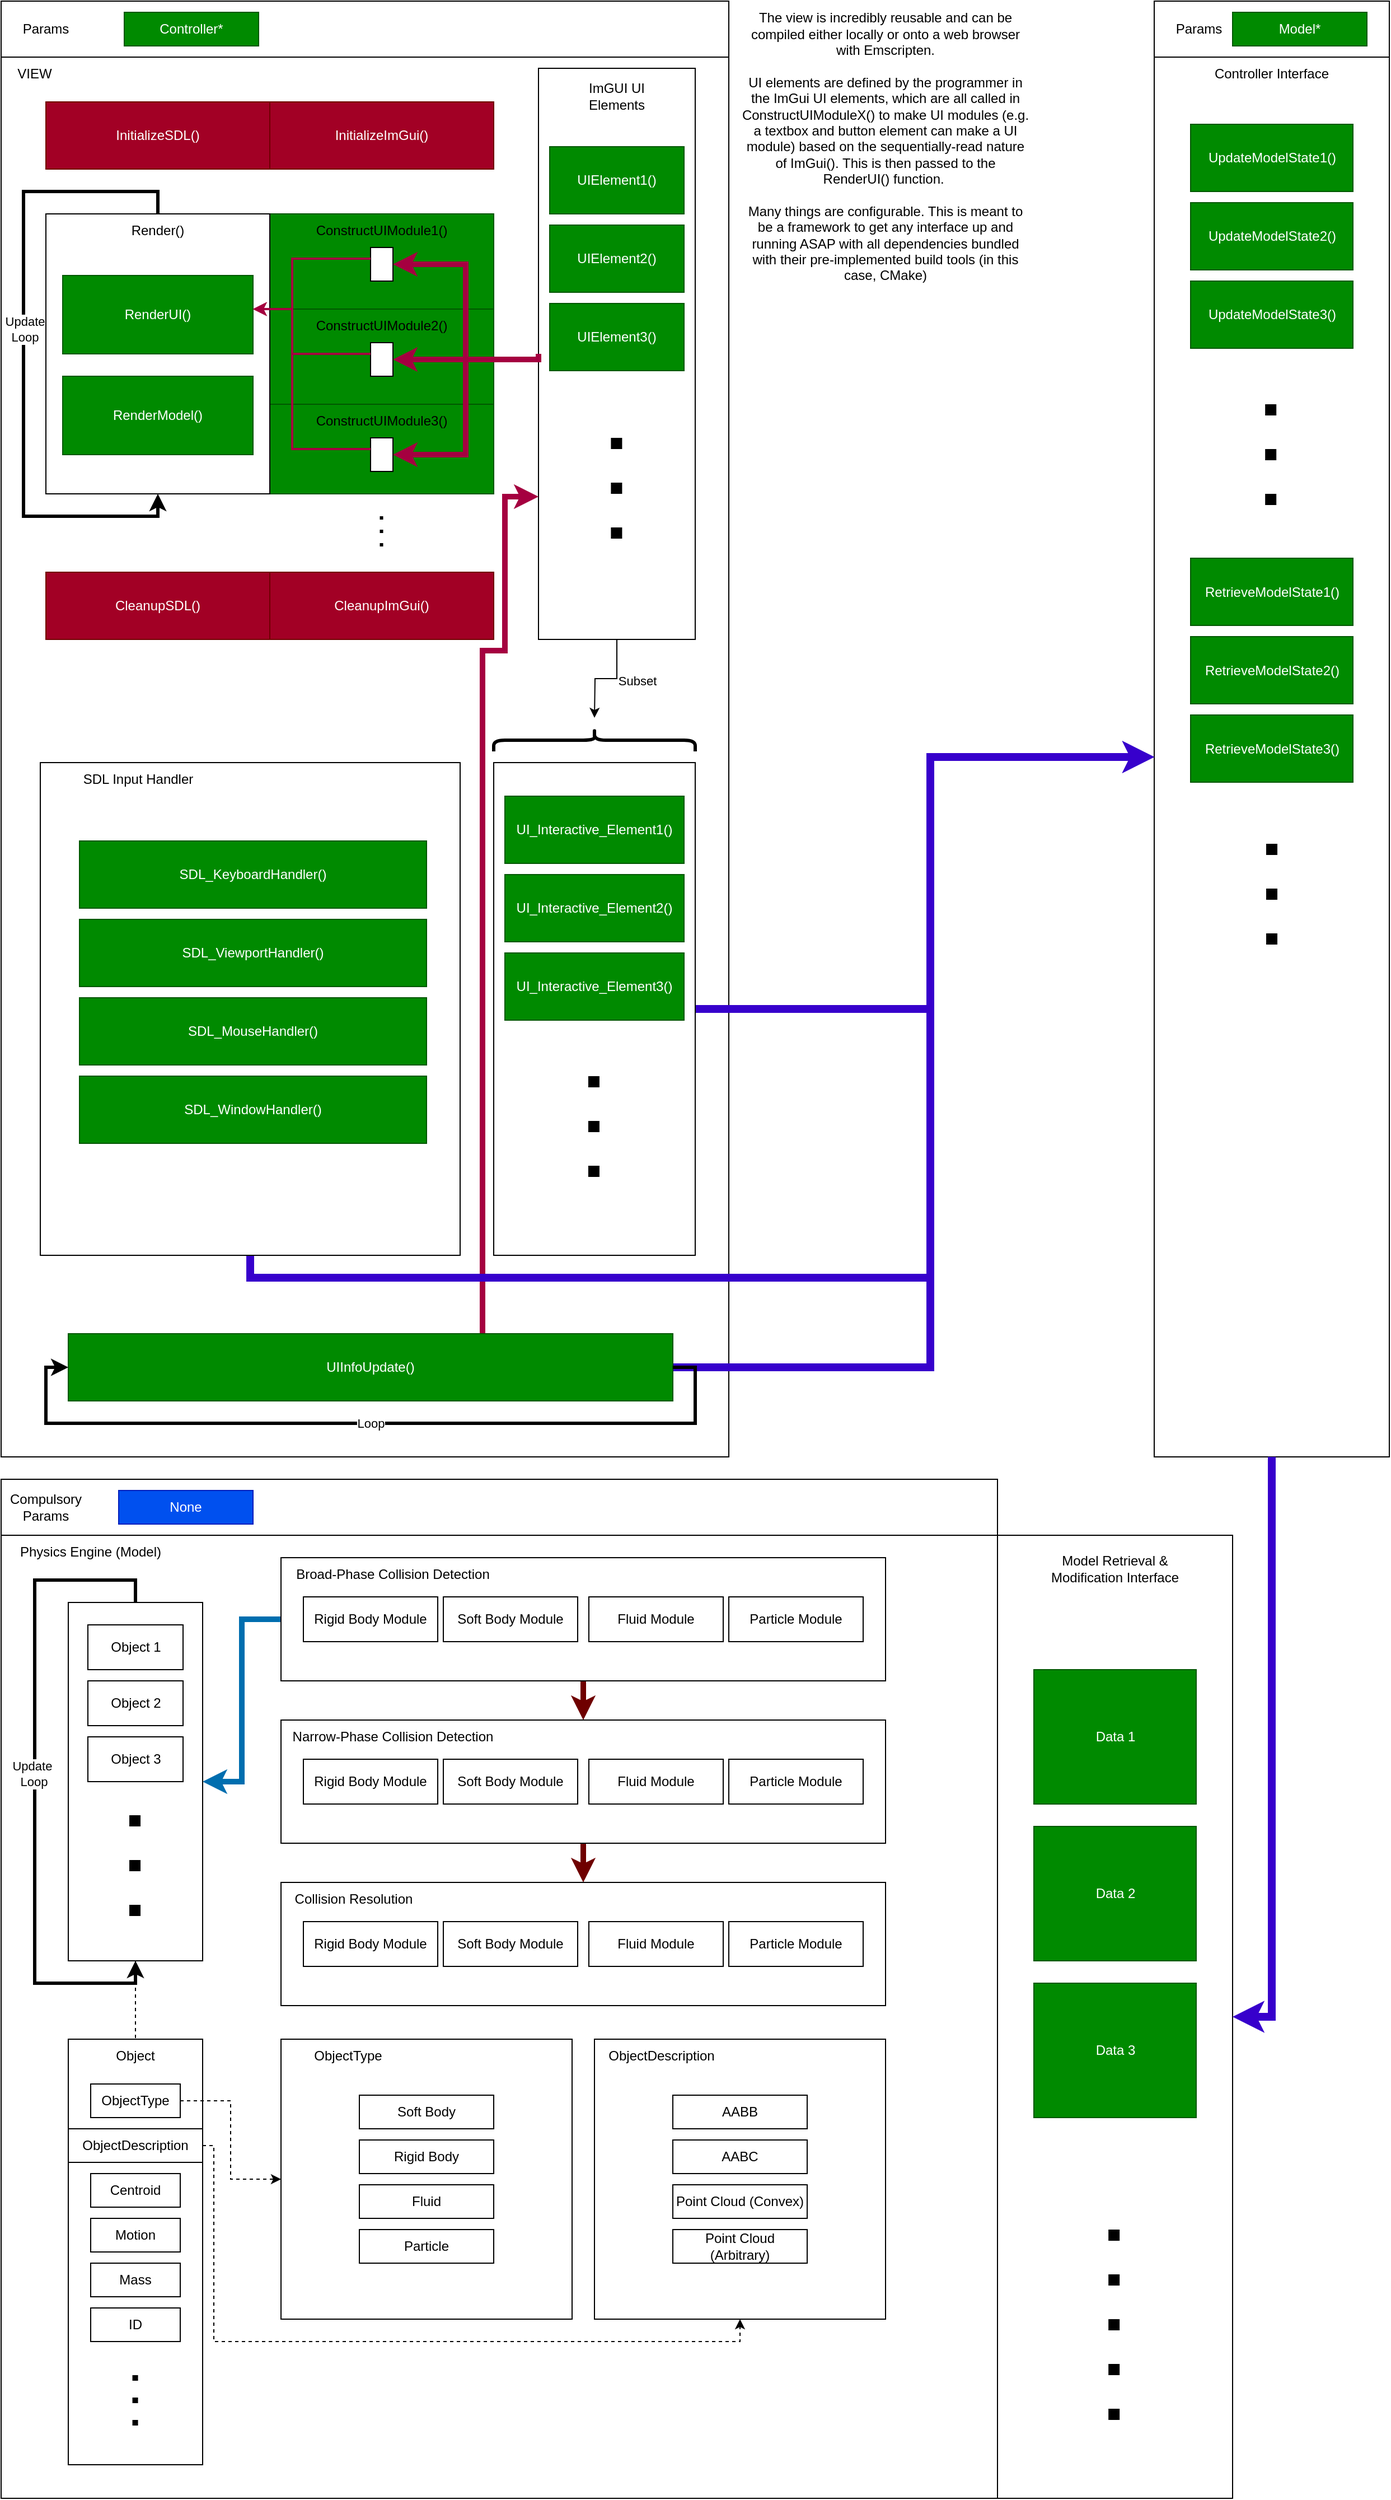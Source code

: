 <mxfile version="22.1.2" type="device">
  <diagram name="Page-1" id="G8i8LE4mS__vQXn5z2gx">
    <mxGraphModel dx="1793" dy="1091" grid="1" gridSize="10" guides="1" tooltips="1" connect="1" arrows="1" fold="1" page="1" pageScale="1" pageWidth="4681" pageHeight="3300" math="0" shadow="0">
      <root>
        <mxCell id="0" />
        <mxCell id="1" parent="0" />
        <mxCell id="o1G3f_ZrXJ-Z2UeKWCLR-1" value="" style="rounded=0;whiteSpace=wrap;html=1;" parent="1" vertex="1">
          <mxGeometry y="50" width="650" height="1250" as="geometry" />
        </mxCell>
        <mxCell id="o1G3f_ZrXJ-Z2UeKWCLR-2" value="VIEW" style="text;html=1;strokeColor=none;fillColor=none;align=center;verticalAlign=middle;whiteSpace=wrap;rounded=0;" parent="1" vertex="1">
          <mxGeometry y="50" width="60" height="30" as="geometry" />
        </mxCell>
        <mxCell id="o1G3f_ZrXJ-Z2UeKWCLR-20" value="CleanupSDL()" style="rounded=0;whiteSpace=wrap;html=1;fillColor=#a20025;fontColor=#ffffff;strokeColor=#6F0000;" parent="1" vertex="1">
          <mxGeometry x="40" y="510" width="200" height="60" as="geometry" />
        </mxCell>
        <mxCell id="o1G3f_ZrXJ-Z2UeKWCLR-21" value="CleanupImGui()" style="rounded=0;whiteSpace=wrap;html=1;fillColor=#a20025;fontColor=#ffffff;strokeColor=#6F0000;" parent="1" vertex="1">
          <mxGeometry x="240" y="510" width="200" height="60" as="geometry" />
        </mxCell>
        <mxCell id="o1G3f_ZrXJ-Z2UeKWCLR-10" value="" style="rounded=0;whiteSpace=wrap;html=1;" parent="1" vertex="1">
          <mxGeometry width="650" height="50" as="geometry" />
        </mxCell>
        <mxCell id="o1G3f_ZrXJ-Z2UeKWCLR-11" value="Params" style="text;html=1;strokeColor=none;fillColor=none;align=center;verticalAlign=middle;whiteSpace=wrap;rounded=0;" parent="1" vertex="1">
          <mxGeometry width="80" height="50" as="geometry" />
        </mxCell>
        <mxCell id="o1G3f_ZrXJ-Z2UeKWCLR-13" value="Controller*" style="rounded=0;whiteSpace=wrap;html=1;fillColor=#008a00;fontColor=#ffffff;strokeColor=#005700;" parent="1" vertex="1">
          <mxGeometry x="110" y="10" width="120" height="30" as="geometry" />
        </mxCell>
        <mxCell id="o1G3f_ZrXJ-Z2UeKWCLR-25" value="" style="rounded=0;whiteSpace=wrap;html=1;fillColor=#008a00;fontColor=#ffffff;strokeColor=#005700;" parent="1" vertex="1">
          <mxGeometry x="240" y="190" width="200" height="90" as="geometry" />
        </mxCell>
        <mxCell id="o1G3f_ZrXJ-Z2UeKWCLR-27" value="ConstructUIModule1()" style="text;html=1;strokeColor=none;fillColor=none;align=center;verticalAlign=middle;whiteSpace=wrap;rounded=0;" parent="1" vertex="1">
          <mxGeometry x="240" y="190" width="200" height="30" as="geometry" />
        </mxCell>
        <mxCell id="o1G3f_ZrXJ-Z2UeKWCLR-29" value="" style="rounded=0;whiteSpace=wrap;html=1;" parent="1" vertex="1">
          <mxGeometry x="480" y="60" width="140" height="510" as="geometry" />
        </mxCell>
        <mxCell id="o1G3f_ZrXJ-Z2UeKWCLR-30" value="UIElement1()" style="rounded=0;whiteSpace=wrap;html=1;fillColor=#008a00;fontColor=#ffffff;strokeColor=#005700;" parent="1" vertex="1">
          <mxGeometry x="490" y="130" width="120" height="60" as="geometry" />
        </mxCell>
        <mxCell id="o1G3f_ZrXJ-Z2UeKWCLR-31" value="UIElement2()" style="rounded=0;whiteSpace=wrap;html=1;fillColor=#008a00;fontColor=#ffffff;strokeColor=#005700;" parent="1" vertex="1">
          <mxGeometry x="490" y="200" width="120" height="60" as="geometry" />
        </mxCell>
        <mxCell id="o1G3f_ZrXJ-Z2UeKWCLR-32" value="UIElement3()" style="rounded=0;whiteSpace=wrap;html=1;fillColor=#008a00;fontColor=#ffffff;strokeColor=#005700;" parent="1" vertex="1">
          <mxGeometry x="490" y="270" width="120" height="60" as="geometry" />
        </mxCell>
        <mxCell id="o1G3f_ZrXJ-Z2UeKWCLR-33" value="" style="endArrow=none;dashed=1;html=1;dashPattern=1 3;strokeWidth=10;rounded=0;" parent="1" edge="1">
          <mxGeometry width="50" height="50" relative="1" as="geometry">
            <mxPoint x="549.71" y="390" as="sourcePoint" />
            <mxPoint x="549.71" y="490" as="targetPoint" />
          </mxGeometry>
        </mxCell>
        <mxCell id="o1G3f_ZrXJ-Z2UeKWCLR-34" value="" style="rounded=0;whiteSpace=wrap;html=1;" parent="1" vertex="1">
          <mxGeometry x="330" y="220" width="20" height="30" as="geometry" />
        </mxCell>
        <mxCell id="o1G3f_ZrXJ-Z2UeKWCLR-37" value="ImGUI UI Elements" style="text;html=1;strokeColor=none;fillColor=none;align=center;verticalAlign=middle;whiteSpace=wrap;rounded=0;" parent="1" vertex="1">
          <mxGeometry x="520" y="70" width="60" height="30" as="geometry" />
        </mxCell>
        <mxCell id="o1G3f_ZrXJ-Z2UeKWCLR-41" value="The view is incredibly reusable and can be compiled either locally or onto a web browser with Emscripten. &lt;br&gt;&lt;br&gt;UI elements are defined by the programmer in the ImGui UI elements, which are all called in ConstructUIModuleX() to make UI modules (e.g. a textbox and button element can make a UI module) based on the sequentially-read nature of ImGui(). This is then passed to the RenderUI() function.&amp;nbsp;&lt;br&gt;&lt;br&gt;Many things are configurable. This is meant to be a framework to get any interface up and running ASAP with all dependencies bundled with their pre-implemented build tools (in this case, CMake)" style="text;html=1;strokeColor=none;fillColor=none;align=center;verticalAlign=middle;whiteSpace=wrap;rounded=0;" parent="1" vertex="1">
          <mxGeometry x="660" width="260" height="260" as="geometry" />
        </mxCell>
        <mxCell id="o1G3f_ZrXJ-Z2UeKWCLR-45" value="" style="rounded=0;whiteSpace=wrap;html=1;fillColor=#008a00;fontColor=#ffffff;strokeColor=#005700;" parent="1" vertex="1">
          <mxGeometry x="240" y="275" width="200" height="85" as="geometry" />
        </mxCell>
        <mxCell id="o1G3f_ZrXJ-Z2UeKWCLR-46" value="ConstructUIModule2()" style="text;html=1;strokeColor=none;fillColor=none;align=center;verticalAlign=middle;whiteSpace=wrap;rounded=0;" parent="1" vertex="1">
          <mxGeometry x="240" y="275" width="200" height="30" as="geometry" />
        </mxCell>
        <mxCell id="o1G3f_ZrXJ-Z2UeKWCLR-47" value="" style="rounded=0;whiteSpace=wrap;html=1;" parent="1" vertex="1">
          <mxGeometry x="330" y="305" width="20" height="30" as="geometry" />
        </mxCell>
        <mxCell id="o1G3f_ZrXJ-Z2UeKWCLR-48" value="" style="rounded=0;whiteSpace=wrap;html=1;fillColor=#008a00;fontColor=#ffffff;strokeColor=#005700;" parent="1" vertex="1">
          <mxGeometry x="240" y="360" width="200" height="80" as="geometry" />
        </mxCell>
        <mxCell id="o1G3f_ZrXJ-Z2UeKWCLR-49" value="ConstructUIModule3()" style="text;html=1;strokeColor=none;fillColor=none;align=center;verticalAlign=middle;whiteSpace=wrap;rounded=0;" parent="1" vertex="1">
          <mxGeometry x="240" y="360" width="200" height="30" as="geometry" />
        </mxCell>
        <mxCell id="o1G3f_ZrXJ-Z2UeKWCLR-50" value="" style="rounded=0;whiteSpace=wrap;html=1;" parent="1" vertex="1">
          <mxGeometry x="330" y="390" width="20" height="30" as="geometry" />
        </mxCell>
        <mxCell id="o1G3f_ZrXJ-Z2UeKWCLR-51" value="" style="endArrow=none;dashed=1;html=1;dashPattern=1 3;strokeWidth=3;rounded=0;" parent="1" edge="1">
          <mxGeometry width="50" height="50" relative="1" as="geometry">
            <mxPoint x="339.76" y="460" as="sourcePoint" />
            <mxPoint x="339.76" y="490" as="targetPoint" />
          </mxGeometry>
        </mxCell>
        <mxCell id="o1G3f_ZrXJ-Z2UeKWCLR-58" style="edgeStyle=orthogonalEdgeStyle;rounded=0;orthogonalLoop=1;jettySize=auto;html=1;exitX=0;exitY=0.5;exitDx=0;exitDy=0;entryX=1;entryY=0.5;entryDx=0;entryDy=0;fillColor=#d80073;strokeColor=#A50040;strokeWidth=5;" parent="1" source="o1G3f_ZrXJ-Z2UeKWCLR-29" target="o1G3f_ZrXJ-Z2UeKWCLR-47" edge="1">
          <mxGeometry relative="1" as="geometry">
            <Array as="points">
              <mxPoint x="480" y="320" />
            </Array>
          </mxGeometry>
        </mxCell>
        <mxCell id="o1G3f_ZrXJ-Z2UeKWCLR-59" style="edgeStyle=orthogonalEdgeStyle;rounded=0;orthogonalLoop=1;jettySize=auto;html=1;entryX=1;entryY=0.5;entryDx=0;entryDy=0;fillColor=#d80073;strokeColor=#A50040;strokeWidth=5;" parent="1" target="o1G3f_ZrXJ-Z2UeKWCLR-50" edge="1">
          <mxGeometry relative="1" as="geometry">
            <mxPoint x="480" y="320" as="sourcePoint" />
            <Array as="points">
              <mxPoint x="480" y="320" />
              <mxPoint x="415" y="320" />
              <mxPoint x="415" y="405" />
            </Array>
          </mxGeometry>
        </mxCell>
        <mxCell id="o1G3f_ZrXJ-Z2UeKWCLR-57" style="edgeStyle=orthogonalEdgeStyle;rounded=0;orthogonalLoop=1;jettySize=auto;html=1;entryX=1;entryY=0.5;entryDx=0;entryDy=0;fillColor=#d80073;strokeColor=#A50040;strokeWidth=5;" parent="1" target="o1G3f_ZrXJ-Z2UeKWCLR-34" edge="1">
          <mxGeometry relative="1" as="geometry">
            <mxPoint x="480" y="320" as="sourcePoint" />
            <Array as="points">
              <mxPoint x="480" y="320" />
              <mxPoint x="415" y="320" />
              <mxPoint x="415" y="235" />
            </Array>
          </mxGeometry>
        </mxCell>
        <mxCell id="o1G3f_ZrXJ-Z2UeKWCLR-6" value="InitializeSDL()" style="rounded=0;whiteSpace=wrap;html=1;fillColor=#a20025;fontColor=#ffffff;strokeColor=#6F0000;" parent="1" vertex="1">
          <mxGeometry x="40" y="90" width="200" height="60" as="geometry" />
        </mxCell>
        <mxCell id="o1G3f_ZrXJ-Z2UeKWCLR-8" value="InitializeImGui()" style="rounded=0;whiteSpace=wrap;html=1;fillColor=#a20025;fontColor=#ffffff;strokeColor=#6F0000;" parent="1" vertex="1">
          <mxGeometry x="240" y="90" width="200" height="60" as="geometry" />
        </mxCell>
        <mxCell id="o1G3f_ZrXJ-Z2UeKWCLR-3" value="" style="rounded=0;whiteSpace=wrap;html=1;" parent="1" vertex="1">
          <mxGeometry x="40" y="190" width="200" height="250" as="geometry" />
        </mxCell>
        <mxCell id="o1G3f_ZrXJ-Z2UeKWCLR-4" value="RenderUI()" style="rounded=0;whiteSpace=wrap;html=1;fillColor=#008a00;fontColor=#ffffff;strokeColor=#005700;" parent="1" vertex="1">
          <mxGeometry x="55" y="245" width="170" height="70" as="geometry" />
        </mxCell>
        <mxCell id="o1G3f_ZrXJ-Z2UeKWCLR-136" style="edgeStyle=orthogonalEdgeStyle;rounded=0;orthogonalLoop=1;jettySize=auto;html=1;exitX=0.5;exitY=0;exitDx=0;exitDy=0;entryX=0.5;entryY=1;entryDx=0;entryDy=0;strokeWidth=3;" parent="1" source="o1G3f_ZrXJ-Z2UeKWCLR-5" target="o1G3f_ZrXJ-Z2UeKWCLR-3" edge="1">
          <mxGeometry relative="1" as="geometry">
            <Array as="points">
              <mxPoint x="140" y="170" />
              <mxPoint x="20" y="170" />
              <mxPoint x="20" y="460" />
              <mxPoint x="140" y="460" />
            </Array>
          </mxGeometry>
        </mxCell>
        <mxCell id="o1G3f_ZrXJ-Z2UeKWCLR-137" value="Update&lt;br&gt;Loop" style="edgeLabel;html=1;align=center;verticalAlign=middle;resizable=0;points=[];" parent="o1G3f_ZrXJ-Z2UeKWCLR-136" vertex="1" connectable="0">
          <mxGeometry x="-0.078" y="1" relative="1" as="geometry">
            <mxPoint as="offset" />
          </mxGeometry>
        </mxCell>
        <mxCell id="o1G3f_ZrXJ-Z2UeKWCLR-5" value="Render()" style="text;html=1;strokeColor=none;fillColor=none;align=center;verticalAlign=middle;whiteSpace=wrap;rounded=0;" parent="1" vertex="1">
          <mxGeometry x="125" y="190" width="30" height="30" as="geometry" />
        </mxCell>
        <mxCell id="o1G3f_ZrXJ-Z2UeKWCLR-9" value="RenderModel()" style="rounded=0;whiteSpace=wrap;html=1;fillColor=#008a00;fontColor=#ffffff;strokeColor=#005700;" parent="1" vertex="1">
          <mxGeometry x="55" y="335" width="170" height="70" as="geometry" />
        </mxCell>
        <mxCell id="o1G3f_ZrXJ-Z2UeKWCLR-88" style="edgeStyle=orthogonalEdgeStyle;rounded=0;orthogonalLoop=1;jettySize=auto;html=1;exitX=1;exitY=0.5;exitDx=0;exitDy=0;entryX=0;entryY=0.5;entryDx=0;entryDy=0;strokeWidth=7;fillColor=#6a00ff;strokeColor=#3700CC;" parent="1" source="o1G3f_ZrXJ-Z2UeKWCLR-68" target="o1G3f_ZrXJ-Z2UeKWCLR-85" edge="1">
          <mxGeometry relative="1" as="geometry">
            <Array as="points">
              <mxPoint x="830" y="900" />
              <mxPoint x="830" y="675" />
            </Array>
          </mxGeometry>
        </mxCell>
        <mxCell id="o1G3f_ZrXJ-Z2UeKWCLR-68" value="" style="rounded=0;whiteSpace=wrap;html=1;" parent="1" vertex="1">
          <mxGeometry x="440" y="680" width="180" height="440" as="geometry" />
        </mxCell>
        <mxCell id="o1G3f_ZrXJ-Z2UeKWCLR-72" value="" style="group" parent="1" vertex="1" connectable="0">
          <mxGeometry x="440" y="640" width="180" height="30" as="geometry" />
        </mxCell>
        <mxCell id="o1G3f_ZrXJ-Z2UeKWCLR-69" value="" style="shape=curlyBracket;whiteSpace=wrap;html=1;rounded=1;labelPosition=left;verticalLabelPosition=middle;align=right;verticalAlign=middle;direction=south;strokeWidth=3;" parent="o1G3f_ZrXJ-Z2UeKWCLR-72" vertex="1">
          <mxGeometry y="10" width="180" height="20" as="geometry" />
        </mxCell>
        <mxCell id="o1G3f_ZrXJ-Z2UeKWCLR-71" style="edgeStyle=orthogonalEdgeStyle;rounded=0;orthogonalLoop=1;jettySize=auto;html=1;exitX=0.5;exitY=1;exitDx=0;exitDy=0;" parent="o1G3f_ZrXJ-Z2UeKWCLR-72" source="o1G3f_ZrXJ-Z2UeKWCLR-29" edge="1">
          <mxGeometry relative="1" as="geometry">
            <mxPoint x="90" as="targetPoint" />
          </mxGeometry>
        </mxCell>
        <mxCell id="o1G3f_ZrXJ-Z2UeKWCLR-75" value="Subset" style="edgeLabel;html=1;align=center;verticalAlign=middle;resizable=0;points=[];" parent="o1G3f_ZrXJ-Z2UeKWCLR-71" vertex="1" connectable="0">
          <mxGeometry x="0.254" y="1" relative="1" as="geometry">
            <mxPoint x="36" as="offset" />
          </mxGeometry>
        </mxCell>
        <mxCell id="o1G3f_ZrXJ-Z2UeKWCLR-76" value="UI_Interactive_Element1()" style="rounded=0;whiteSpace=wrap;html=1;fillColor=#008a00;fontColor=#ffffff;strokeColor=#005700;" parent="1" vertex="1">
          <mxGeometry x="450" y="710" width="160" height="60" as="geometry" />
        </mxCell>
        <mxCell id="o1G3f_ZrXJ-Z2UeKWCLR-79" value="UI_Interactive_Element2()" style="rounded=0;whiteSpace=wrap;html=1;fillColor=#008a00;fontColor=#ffffff;strokeColor=#005700;" parent="1" vertex="1">
          <mxGeometry x="450" y="780" width="160" height="60" as="geometry" />
        </mxCell>
        <mxCell id="o1G3f_ZrXJ-Z2UeKWCLR-80" value="UI_Interactive_Element3()" style="rounded=0;whiteSpace=wrap;html=1;fillColor=#008a00;fontColor=#ffffff;strokeColor=#005700;" parent="1" vertex="1">
          <mxGeometry x="450" y="850" width="160" height="60" as="geometry" />
        </mxCell>
        <mxCell id="o1G3f_ZrXJ-Z2UeKWCLR-81" value="" style="endArrow=none;dashed=1;html=1;dashPattern=1 3;strokeWidth=10;rounded=0;" parent="1" edge="1">
          <mxGeometry width="50" height="50" relative="1" as="geometry">
            <mxPoint x="529.47" y="960" as="sourcePoint" />
            <mxPoint x="529.47" y="1060" as="targetPoint" />
          </mxGeometry>
        </mxCell>
        <mxCell id="o1G3f_ZrXJ-Z2UeKWCLR-87" value="" style="group" parent="1" vertex="1" connectable="0">
          <mxGeometry x="1030" y="50" width="210" height="1250" as="geometry" />
        </mxCell>
        <mxCell id="o1G3f_ZrXJ-Z2UeKWCLR-85" value="" style="rounded=0;whiteSpace=wrap;html=1;" parent="o1G3f_ZrXJ-Z2UeKWCLR-87" vertex="1">
          <mxGeometry width="210" height="1250" as="geometry" />
        </mxCell>
        <mxCell id="o1G3f_ZrXJ-Z2UeKWCLR-86" value="Controller Interface" style="text;html=1;strokeColor=none;fillColor=none;align=center;verticalAlign=middle;whiteSpace=wrap;rounded=0;" parent="o1G3f_ZrXJ-Z2UeKWCLR-87" vertex="1">
          <mxGeometry width="210" height="30" as="geometry" />
        </mxCell>
        <mxCell id="o1G3f_ZrXJ-Z2UeKWCLR-91" value="UpdateModelState1()" style="rounded=0;whiteSpace=wrap;html=1;fillColor=#008a00;fontColor=#ffffff;strokeColor=#005700;" parent="o1G3f_ZrXJ-Z2UeKWCLR-87" vertex="1">
          <mxGeometry x="32.5" y="60" width="145" height="60" as="geometry" />
        </mxCell>
        <mxCell id="o1G3f_ZrXJ-Z2UeKWCLR-98" value="UpdateModelState2()" style="rounded=0;whiteSpace=wrap;html=1;fillColor=#008a00;fontColor=#ffffff;strokeColor=#005700;" parent="o1G3f_ZrXJ-Z2UeKWCLR-87" vertex="1">
          <mxGeometry x="32.5" y="130" width="145" height="60" as="geometry" />
        </mxCell>
        <mxCell id="o1G3f_ZrXJ-Z2UeKWCLR-99" value="UpdateModelState3()" style="rounded=0;whiteSpace=wrap;html=1;fillColor=#008a00;fontColor=#ffffff;strokeColor=#005700;" parent="o1G3f_ZrXJ-Z2UeKWCLR-87" vertex="1">
          <mxGeometry x="32.5" y="200" width="145" height="60" as="geometry" />
        </mxCell>
        <mxCell id="o1G3f_ZrXJ-Z2UeKWCLR-102" value="" style="endArrow=none;dashed=1;html=1;dashPattern=1 3;strokeWidth=10;rounded=0;" parent="o1G3f_ZrXJ-Z2UeKWCLR-87" edge="1">
          <mxGeometry width="50" height="50" relative="1" as="geometry">
            <mxPoint x="104.09" y="310" as="sourcePoint" />
            <mxPoint x="104.09" y="410" as="targetPoint" />
          </mxGeometry>
        </mxCell>
        <mxCell id="URBZrm9Z0biOJ75B66dk-6" value="" style="group" vertex="1" connectable="0" parent="o1G3f_ZrXJ-Z2UeKWCLR-87">
          <mxGeometry x="32.5" y="447.5" width="145" height="355" as="geometry" />
        </mxCell>
        <mxCell id="URBZrm9Z0biOJ75B66dk-1" value="RetrieveModelState1()" style="rounded=0;whiteSpace=wrap;html=1;fillColor=#008a00;fontColor=#ffffff;strokeColor=#005700;" vertex="1" parent="URBZrm9Z0biOJ75B66dk-6">
          <mxGeometry width="145" height="60" as="geometry" />
        </mxCell>
        <mxCell id="URBZrm9Z0biOJ75B66dk-2" value="RetrieveModelState2()" style="rounded=0;whiteSpace=wrap;html=1;fillColor=#008a00;fontColor=#ffffff;strokeColor=#005700;" vertex="1" parent="URBZrm9Z0biOJ75B66dk-6">
          <mxGeometry y="70" width="145" height="60" as="geometry" />
        </mxCell>
        <mxCell id="URBZrm9Z0biOJ75B66dk-3" value="RetrieveModelState3()" style="rounded=0;whiteSpace=wrap;html=1;fillColor=#008a00;fontColor=#ffffff;strokeColor=#005700;" vertex="1" parent="URBZrm9Z0biOJ75B66dk-6">
          <mxGeometry y="140" width="145" height="60" as="geometry" />
        </mxCell>
        <mxCell id="URBZrm9Z0biOJ75B66dk-4" value="" style="endArrow=none;dashed=1;html=1;dashPattern=1 3;strokeWidth=10;rounded=0;" edge="1" parent="URBZrm9Z0biOJ75B66dk-6">
          <mxGeometry width="50" height="50" relative="1" as="geometry">
            <mxPoint x="72.5" y="255" as="sourcePoint" />
            <mxPoint x="72.5" y="355" as="targetPoint" />
          </mxGeometry>
        </mxCell>
        <mxCell id="o1G3f_ZrXJ-Z2UeKWCLR-103" value="" style="rounded=0;whiteSpace=wrap;html=1;" parent="1" vertex="1">
          <mxGeometry y="1370" width="890" height="860" as="geometry" />
        </mxCell>
        <mxCell id="o1G3f_ZrXJ-Z2UeKWCLR-105" value="" style="rounded=0;whiteSpace=wrap;html=1;" parent="1" vertex="1">
          <mxGeometry y="1320" width="890" height="50" as="geometry" />
        </mxCell>
        <mxCell id="o1G3f_ZrXJ-Z2UeKWCLR-118" value="Physics Engine (Model)" style="text;html=1;strokeColor=none;fillColor=none;align=center;verticalAlign=middle;whiteSpace=wrap;rounded=0;" parent="1" vertex="1">
          <mxGeometry y="1370" width="160" height="30" as="geometry" />
        </mxCell>
        <mxCell id="o1G3f_ZrXJ-Z2UeKWCLR-120" value="Compulsory Params" style="text;html=1;strokeColor=none;fillColor=none;align=center;verticalAlign=middle;whiteSpace=wrap;rounded=0;" parent="1" vertex="1">
          <mxGeometry y="1320" width="80" height="50" as="geometry" />
        </mxCell>
        <mxCell id="o1G3f_ZrXJ-Z2UeKWCLR-121" value="None" style="rounded=0;whiteSpace=wrap;html=1;fillColor=#0050ef;fontColor=#ffffff;strokeColor=#001DBC;" parent="1" vertex="1">
          <mxGeometry x="105" y="1330" width="120" height="30" as="geometry" />
        </mxCell>
        <mxCell id="o1G3f_ZrXJ-Z2UeKWCLR-139" style="edgeStyle=orthogonalEdgeStyle;rounded=0;orthogonalLoop=1;jettySize=auto;html=1;entryX=0;entryY=0.75;entryDx=0;entryDy=0;strokeWidth=5;fillColor=#d80073;strokeColor=#A50040;" parent="1" source="o1G3f_ZrXJ-Z2UeKWCLR-132" target="o1G3f_ZrXJ-Z2UeKWCLR-29" edge="1">
          <mxGeometry relative="1" as="geometry">
            <Array as="points">
              <mxPoint x="430" y="580" />
              <mxPoint x="450" y="580" />
              <mxPoint x="450" y="443" />
            </Array>
          </mxGeometry>
        </mxCell>
        <mxCell id="o1G3f_ZrXJ-Z2UeKWCLR-143" style="edgeStyle=orthogonalEdgeStyle;rounded=0;orthogonalLoop=1;jettySize=auto;html=1;exitX=1;exitY=0.5;exitDx=0;exitDy=0;entryX=0;entryY=0.5;entryDx=0;entryDy=0;strokeWidth=7;fillColor=#6a00ff;strokeColor=#3700CC;" parent="1" source="o1G3f_ZrXJ-Z2UeKWCLR-132" target="o1G3f_ZrXJ-Z2UeKWCLR-85" edge="1">
          <mxGeometry relative="1" as="geometry">
            <Array as="points">
              <mxPoint x="830" y="1220" />
              <mxPoint x="830" y="675" />
            </Array>
          </mxGeometry>
        </mxCell>
        <mxCell id="o1G3f_ZrXJ-Z2UeKWCLR-132" value="UIInfoUpdate()" style="rounded=0;whiteSpace=wrap;html=1;fillColor=#008a00;fontColor=#ffffff;strokeColor=#005700;" parent="1" vertex="1">
          <mxGeometry x="60" y="1190" width="540" height="60" as="geometry" />
        </mxCell>
        <mxCell id="o1G3f_ZrXJ-Z2UeKWCLR-134" style="edgeStyle=orthogonalEdgeStyle;rounded=0;orthogonalLoop=1;jettySize=auto;html=1;exitX=1;exitY=0.5;exitDx=0;exitDy=0;entryX=0;entryY=0.5;entryDx=0;entryDy=0;strokeWidth=3;" parent="1" source="o1G3f_ZrXJ-Z2UeKWCLR-132" target="o1G3f_ZrXJ-Z2UeKWCLR-132" edge="1">
          <mxGeometry relative="1" as="geometry">
            <Array as="points">
              <mxPoint x="620" y="1220" />
              <mxPoint x="620" y="1270" />
              <mxPoint x="40" y="1270" />
              <mxPoint x="40" y="1220" />
            </Array>
          </mxGeometry>
        </mxCell>
        <mxCell id="o1G3f_ZrXJ-Z2UeKWCLR-135" value="Loop" style="edgeLabel;html=1;align=center;verticalAlign=middle;resizable=0;points=[];" parent="o1G3f_ZrXJ-Z2UeKWCLR-134" vertex="1" connectable="0">
          <mxGeometry x="0.002" relative="1" as="geometry">
            <mxPoint as="offset" />
          </mxGeometry>
        </mxCell>
        <mxCell id="o1G3f_ZrXJ-Z2UeKWCLR-141" value="" style="group" parent="1" vertex="1" connectable="0">
          <mxGeometry x="890" y="1370" width="210" height="860" as="geometry" />
        </mxCell>
        <mxCell id="o1G3f_ZrXJ-Z2UeKWCLR-123" value="" style="rounded=0;whiteSpace=wrap;html=1;" parent="o1G3f_ZrXJ-Z2UeKWCLR-141" vertex="1">
          <mxGeometry width="210" height="860" as="geometry" />
        </mxCell>
        <mxCell id="o1G3f_ZrXJ-Z2UeKWCLR-124" value="Model Retrieval &amp;amp;&lt;br&gt;Modification Interface" style="text;html=1;strokeColor=none;fillColor=none;align=center;verticalAlign=middle;whiteSpace=wrap;rounded=0;" parent="o1G3f_ZrXJ-Z2UeKWCLR-141" vertex="1">
          <mxGeometry width="210" height="60" as="geometry" />
        </mxCell>
        <mxCell id="o1G3f_ZrXJ-Z2UeKWCLR-128" value="Data 1" style="rounded=0;whiteSpace=wrap;html=1;fillColor=#008a00;fontColor=#ffffff;strokeColor=#005700;" parent="o1G3f_ZrXJ-Z2UeKWCLR-141" vertex="1">
          <mxGeometry x="32.5" y="120" width="145" height="120" as="geometry" />
        </mxCell>
        <mxCell id="o1G3f_ZrXJ-Z2UeKWCLR-129" value="" style="endArrow=none;dashed=1;html=1;dashPattern=1 3;strokeWidth=10;rounded=0;" parent="o1G3f_ZrXJ-Z2UeKWCLR-141" edge="1">
          <mxGeometry width="50" height="50" relative="1" as="geometry">
            <mxPoint x="104.09" y="620" as="sourcePoint" />
            <mxPoint x="104.09" y="820" as="targetPoint" />
          </mxGeometry>
        </mxCell>
        <mxCell id="o1G3f_ZrXJ-Z2UeKWCLR-130" value="Data 2" style="rounded=0;whiteSpace=wrap;html=1;fillColor=#008a00;fontColor=#ffffff;strokeColor=#005700;" parent="o1G3f_ZrXJ-Z2UeKWCLR-141" vertex="1">
          <mxGeometry x="32.5" y="260" width="145" height="120" as="geometry" />
        </mxCell>
        <mxCell id="o1G3f_ZrXJ-Z2UeKWCLR-131" value="Data 3" style="rounded=0;whiteSpace=wrap;html=1;fillColor=#008a00;fontColor=#ffffff;strokeColor=#005700;" parent="o1G3f_ZrXJ-Z2UeKWCLR-141" vertex="1">
          <mxGeometry x="32.5" y="400" width="145" height="120" as="geometry" />
        </mxCell>
        <mxCell id="o1G3f_ZrXJ-Z2UeKWCLR-154" style="edgeStyle=orthogonalEdgeStyle;rounded=0;orthogonalLoop=1;jettySize=auto;html=1;exitX=0;exitY=0.5;exitDx=0;exitDy=0;entryX=1;entryY=0.5;entryDx=0;entryDy=0;fillColor=#1ba1e2;strokeColor=#006EAF;strokeWidth=5;" parent="1" source="o1G3f_ZrXJ-Z2UeKWCLR-152" target="o1G3f_ZrXJ-Z2UeKWCLR-146" edge="1">
          <mxGeometry relative="1" as="geometry" />
        </mxCell>
        <mxCell id="o1G3f_ZrXJ-Z2UeKWCLR-156" style="edgeStyle=orthogonalEdgeStyle;rounded=0;orthogonalLoop=1;jettySize=auto;html=1;entryX=0.5;entryY=0;entryDx=0;entryDy=0;fillColor=#a20025;strokeColor=#6F0000;strokeWidth=5;" parent="1" source="o1G3f_ZrXJ-Z2UeKWCLR-152" target="o1G3f_ZrXJ-Z2UeKWCLR-155" edge="1">
          <mxGeometry relative="1" as="geometry" />
        </mxCell>
        <mxCell id="o1G3f_ZrXJ-Z2UeKWCLR-152" value="" style="rounded=0;whiteSpace=wrap;html=1;" parent="1" vertex="1">
          <mxGeometry x="250" y="1390" width="540" height="110" as="geometry" />
        </mxCell>
        <mxCell id="o1G3f_ZrXJ-Z2UeKWCLR-153" value="Broad-Phase Collision Detection" style="text;html=1;strokeColor=none;fillColor=none;align=center;verticalAlign=middle;whiteSpace=wrap;rounded=0;" parent="1" vertex="1">
          <mxGeometry x="250" y="1390" width="200" height="30" as="geometry" />
        </mxCell>
        <mxCell id="o1G3f_ZrXJ-Z2UeKWCLR-179" style="edgeStyle=orthogonalEdgeStyle;rounded=0;orthogonalLoop=1;jettySize=auto;html=1;entryX=0.5;entryY=0;entryDx=0;entryDy=0;strokeWidth=5;fillColor=#a20025;strokeColor=#6F0000;" parent="1" source="o1G3f_ZrXJ-Z2UeKWCLR-155" target="o1G3f_ZrXJ-Z2UeKWCLR-177" edge="1">
          <mxGeometry relative="1" as="geometry" />
        </mxCell>
        <mxCell id="o1G3f_ZrXJ-Z2UeKWCLR-155" value="" style="rounded=0;whiteSpace=wrap;html=1;" parent="1" vertex="1">
          <mxGeometry x="250" y="1535" width="540" height="110" as="geometry" />
        </mxCell>
        <mxCell id="o1G3f_ZrXJ-Z2UeKWCLR-157" value="Narrow-Phase Collision Detection" style="text;html=1;strokeColor=none;fillColor=none;align=center;verticalAlign=middle;whiteSpace=wrap;rounded=0;" parent="1" vertex="1">
          <mxGeometry x="250" y="1535" width="200" height="30" as="geometry" />
        </mxCell>
        <mxCell id="o1G3f_ZrXJ-Z2UeKWCLR-161" value="" style="group" parent="1" vertex="1" connectable="0">
          <mxGeometry x="60" y="1430" width="120" height="320" as="geometry" />
        </mxCell>
        <mxCell id="o1G3f_ZrXJ-Z2UeKWCLR-146" value="" style="rounded=0;whiteSpace=wrap;html=1;" parent="o1G3f_ZrXJ-Z2UeKWCLR-161" vertex="1">
          <mxGeometry width="120" height="320" as="geometry" />
        </mxCell>
        <mxCell id="o1G3f_ZrXJ-Z2UeKWCLR-147" value="Object 1" style="rounded=0;whiteSpace=wrap;html=1;" parent="o1G3f_ZrXJ-Z2UeKWCLR-161" vertex="1">
          <mxGeometry x="17.5" y="20" width="85" height="40" as="geometry" />
        </mxCell>
        <mxCell id="o1G3f_ZrXJ-Z2UeKWCLR-148" value="Object 2" style="rounded=0;whiteSpace=wrap;html=1;" parent="o1G3f_ZrXJ-Z2UeKWCLR-161" vertex="1">
          <mxGeometry x="17.5" y="70" width="85" height="40" as="geometry" />
        </mxCell>
        <mxCell id="o1G3f_ZrXJ-Z2UeKWCLR-149" value="Object 3" style="rounded=0;whiteSpace=wrap;html=1;" parent="o1G3f_ZrXJ-Z2UeKWCLR-161" vertex="1">
          <mxGeometry x="17.5" y="120" width="85" height="40" as="geometry" />
        </mxCell>
        <mxCell id="o1G3f_ZrXJ-Z2UeKWCLR-150" value="" style="endArrow=none;dashed=1;html=1;dashPattern=1 3;strokeWidth=10;rounded=0;" parent="o1G3f_ZrXJ-Z2UeKWCLR-161" edge="1">
          <mxGeometry width="50" height="50" relative="1" as="geometry">
            <mxPoint x="59.52" y="190" as="sourcePoint" />
            <mxPoint x="59.52" y="290" as="targetPoint" />
          </mxGeometry>
        </mxCell>
        <mxCell id="o1G3f_ZrXJ-Z2UeKWCLR-162" style="edgeStyle=orthogonalEdgeStyle;rounded=0;orthogonalLoop=1;jettySize=auto;html=1;exitX=0.5;exitY=0;exitDx=0;exitDy=0;entryX=0.5;entryY=1;entryDx=0;entryDy=0;strokeWidth=3;" parent="o1G3f_ZrXJ-Z2UeKWCLR-161" source="o1G3f_ZrXJ-Z2UeKWCLR-146" target="o1G3f_ZrXJ-Z2UeKWCLR-146" edge="1">
          <mxGeometry relative="1" as="geometry">
            <Array as="points">
              <mxPoint x="60" y="-20" />
              <mxPoint x="-30" y="-20" />
              <mxPoint x="-30" y="340" />
              <mxPoint x="60" y="340" />
            </Array>
          </mxGeometry>
        </mxCell>
        <mxCell id="o1G3f_ZrXJ-Z2UeKWCLR-166" value="Update&amp;nbsp;&lt;br&gt;Loop" style="edgeLabel;html=1;align=center;verticalAlign=middle;resizable=0;points=[];" parent="o1G3f_ZrXJ-Z2UeKWCLR-162" vertex="1" connectable="0">
          <mxGeometry x="-0.026" y="-1" relative="1" as="geometry">
            <mxPoint as="offset" />
          </mxGeometry>
        </mxCell>
        <mxCell id="o1G3f_ZrXJ-Z2UeKWCLR-169" value="" style="endArrow=none;dashed=1;html=1;rounded=0;exitX=0.5;exitY=1;exitDx=0;exitDy=0;" parent="1" source="o1G3f_ZrXJ-Z2UeKWCLR-146" target="o1G3f_ZrXJ-Z2UeKWCLR-170" edge="1">
          <mxGeometry width="50" height="50" relative="1" as="geometry">
            <mxPoint x="410" y="1910" as="sourcePoint" />
            <mxPoint x="120" y="1770" as="targetPoint" />
          </mxGeometry>
        </mxCell>
        <mxCell id="o1G3f_ZrXJ-Z2UeKWCLR-170" value="" style="rounded=0;whiteSpace=wrap;html=1;" parent="1" vertex="1">
          <mxGeometry x="60" y="1820" width="120" height="380" as="geometry" />
        </mxCell>
        <mxCell id="o1G3f_ZrXJ-Z2UeKWCLR-171" value="Object" style="text;html=1;strokeColor=none;fillColor=none;align=center;verticalAlign=middle;whiteSpace=wrap;rounded=0;" parent="1" vertex="1">
          <mxGeometry x="90" y="1820" width="60" height="30" as="geometry" />
        </mxCell>
        <mxCell id="o1G3f_ZrXJ-Z2UeKWCLR-181" style="edgeStyle=orthogonalEdgeStyle;rounded=0;orthogonalLoop=1;jettySize=auto;html=1;exitX=1;exitY=0.5;exitDx=0;exitDy=0;entryX=0;entryY=0.5;entryDx=0;entryDy=0;dashed=1;" parent="1" source="o1G3f_ZrXJ-Z2UeKWCLR-172" target="o1G3f_ZrXJ-Z2UeKWCLR-180" edge="1">
          <mxGeometry relative="1" as="geometry" />
        </mxCell>
        <mxCell id="o1G3f_ZrXJ-Z2UeKWCLR-172" value="ObjectType" style="rounded=0;whiteSpace=wrap;html=1;" parent="1" vertex="1">
          <mxGeometry x="80" y="1860" width="80" height="30" as="geometry" />
        </mxCell>
        <mxCell id="o1G3f_ZrXJ-Z2UeKWCLR-173" value="Centroid" style="rounded=0;whiteSpace=wrap;html=1;" parent="1" vertex="1">
          <mxGeometry x="80" y="1940" width="80" height="30" as="geometry" />
        </mxCell>
        <mxCell id="o1G3f_ZrXJ-Z2UeKWCLR-174" value="Motion" style="rounded=0;whiteSpace=wrap;html=1;" parent="1" vertex="1">
          <mxGeometry x="80" y="1980" width="80" height="30" as="geometry" />
        </mxCell>
        <mxCell id="o1G3f_ZrXJ-Z2UeKWCLR-176" value="Mass" style="rounded=0;whiteSpace=wrap;html=1;" parent="1" vertex="1">
          <mxGeometry x="80" y="2020" width="80" height="30" as="geometry" />
        </mxCell>
        <mxCell id="o1G3f_ZrXJ-Z2UeKWCLR-177" value="" style="rounded=0;whiteSpace=wrap;html=1;" parent="1" vertex="1">
          <mxGeometry x="250" y="1680" width="540" height="110" as="geometry" />
        </mxCell>
        <mxCell id="o1G3f_ZrXJ-Z2UeKWCLR-178" value="Collision Resolution" style="text;html=1;strokeColor=none;fillColor=none;align=center;verticalAlign=middle;whiteSpace=wrap;rounded=0;" parent="1" vertex="1">
          <mxGeometry x="250" y="1680" width="130" height="30" as="geometry" />
        </mxCell>
        <mxCell id="o1G3f_ZrXJ-Z2UeKWCLR-180" value="" style="rounded=0;whiteSpace=wrap;html=1;" parent="1" vertex="1">
          <mxGeometry x="250" y="1820" width="260" height="250" as="geometry" />
        </mxCell>
        <mxCell id="o1G3f_ZrXJ-Z2UeKWCLR-182" value="ObjectType" style="text;html=1;strokeColor=none;fillColor=none;align=center;verticalAlign=middle;whiteSpace=wrap;rounded=0;" parent="1" vertex="1">
          <mxGeometry x="250" y="1820" width="120" height="30" as="geometry" />
        </mxCell>
        <mxCell id="o1G3f_ZrXJ-Z2UeKWCLR-186" value="ID" style="rounded=0;whiteSpace=wrap;html=1;" parent="1" vertex="1">
          <mxGeometry x="80" y="2060" width="80" height="30" as="geometry" />
        </mxCell>
        <mxCell id="o1G3f_ZrXJ-Z2UeKWCLR-200" style="edgeStyle=orthogonalEdgeStyle;rounded=0;orthogonalLoop=1;jettySize=auto;html=1;exitX=0.5;exitY=1;exitDx=0;exitDy=0;fillColor=#6a00ff;strokeColor=#3700CC;strokeWidth=7;entryX=0;entryY=0.5;entryDx=0;entryDy=0;" parent="1" source="o1G3f_ZrXJ-Z2UeKWCLR-187" target="o1G3f_ZrXJ-Z2UeKWCLR-85" edge="1">
          <mxGeometry relative="1" as="geometry">
            <mxPoint x="820" y="850" as="targetPoint" />
            <Array as="points">
              <mxPoint x="222" y="1140" />
              <mxPoint x="830" y="1140" />
              <mxPoint x="830" y="675" />
            </Array>
          </mxGeometry>
        </mxCell>
        <mxCell id="o1G3f_ZrXJ-Z2UeKWCLR-187" value="" style="rounded=0;whiteSpace=wrap;html=1;" parent="1" vertex="1">
          <mxGeometry x="35" y="680" width="375" height="440" as="geometry" />
        </mxCell>
        <mxCell id="o1G3f_ZrXJ-Z2UeKWCLR-188" value="SDL Input Handler" style="text;html=1;strokeColor=none;fillColor=none;align=center;verticalAlign=middle;whiteSpace=wrap;rounded=0;" parent="1" vertex="1">
          <mxGeometry x="35" y="680" width="175" height="30" as="geometry" />
        </mxCell>
        <mxCell id="o1G3f_ZrXJ-Z2UeKWCLR-196" value="SDL_KeyboardHandler()" style="rounded=0;whiteSpace=wrap;html=1;fillColor=#008a00;fontColor=#ffffff;strokeColor=#005700;" parent="1" vertex="1">
          <mxGeometry x="70" y="750" width="310" height="60" as="geometry" />
        </mxCell>
        <mxCell id="o1G3f_ZrXJ-Z2UeKWCLR-197" value="SDL_ViewportHandler()" style="rounded=0;whiteSpace=wrap;html=1;fillColor=#008a00;fontColor=#ffffff;strokeColor=#005700;" parent="1" vertex="1">
          <mxGeometry x="70" y="820" width="310" height="60" as="geometry" />
        </mxCell>
        <mxCell id="o1G3f_ZrXJ-Z2UeKWCLR-198" value="SDL_MouseHandler()" style="rounded=0;whiteSpace=wrap;html=1;fillColor=#008a00;fontColor=#ffffff;strokeColor=#005700;" parent="1" vertex="1">
          <mxGeometry x="70" y="890" width="310" height="60" as="geometry" />
        </mxCell>
        <mxCell id="o1G3f_ZrXJ-Z2UeKWCLR-199" value="SDL_WindowHandler()" style="rounded=0;whiteSpace=wrap;html=1;fillColor=#008a00;fontColor=#ffffff;strokeColor=#005700;" parent="1" vertex="1">
          <mxGeometry x="70" y="960" width="310" height="60" as="geometry" />
        </mxCell>
        <mxCell id="o1G3f_ZrXJ-Z2UeKWCLR-63" style="edgeStyle=orthogonalEdgeStyle;rounded=0;orthogonalLoop=1;jettySize=auto;html=1;exitX=0;exitY=0.5;exitDx=0;exitDy=0;entryX=1;entryY=0.5;entryDx=0;entryDy=0;fillColor=#d80073;strokeColor=#A50040;strokeWidth=2;" parent="1" edge="1">
          <mxGeometry relative="1" as="geometry">
            <mxPoint x="330" y="315" as="sourcePoint" />
            <mxPoint x="225.0" y="275" as="targetPoint" />
            <Array as="points">
              <mxPoint x="260" y="315" />
              <mxPoint x="260" y="275" />
            </Array>
          </mxGeometry>
        </mxCell>
        <mxCell id="o1G3f_ZrXJ-Z2UeKWCLR-64" style="edgeStyle=orthogonalEdgeStyle;rounded=0;orthogonalLoop=1;jettySize=auto;html=1;exitX=0;exitY=0.5;exitDx=0;exitDy=0;entryX=1;entryY=0.5;entryDx=0;entryDy=0;fillColor=#d80073;strokeColor=#A50040;strokeWidth=2;" parent="1" edge="1">
          <mxGeometry relative="1" as="geometry">
            <mxPoint x="330" y="400" as="sourcePoint" />
            <mxPoint x="225.0" y="275" as="targetPoint" />
            <Array as="points">
              <mxPoint x="260" y="400" />
              <mxPoint x="260" y="275" />
            </Array>
          </mxGeometry>
        </mxCell>
        <mxCell id="o1G3f_ZrXJ-Z2UeKWCLR-65" style="edgeStyle=orthogonalEdgeStyle;rounded=0;orthogonalLoop=1;jettySize=auto;html=1;exitX=0;exitY=0.5;exitDx=0;exitDy=0;entryX=1;entryY=0.5;entryDx=0;entryDy=0;strokeWidth=2;fillColor=#d80073;strokeColor=#A50040;" parent="1" edge="1">
          <mxGeometry relative="1" as="geometry">
            <mxPoint x="330" y="230" as="sourcePoint" />
            <mxPoint x="225.0" y="275" as="targetPoint" />
            <Array as="points">
              <mxPoint x="260" y="230" />
              <mxPoint x="260" y="275" />
            </Array>
          </mxGeometry>
        </mxCell>
        <mxCell id="URBZrm9Z0biOJ75B66dk-5" value="" style="group" vertex="1" connectable="0" parent="1">
          <mxGeometry x="1030" width="210" height="50" as="geometry" />
        </mxCell>
        <mxCell id="o1G3f_ZrXJ-Z2UeKWCLR-84" value="" style="rounded=0;whiteSpace=wrap;html=1;" parent="URBZrm9Z0biOJ75B66dk-5" vertex="1">
          <mxGeometry width="210" height="50" as="geometry" />
        </mxCell>
        <mxCell id="o1G3f_ZrXJ-Z2UeKWCLR-89" value="Params" style="text;html=1;strokeColor=none;fillColor=none;align=center;verticalAlign=middle;whiteSpace=wrap;rounded=0;" parent="URBZrm9Z0biOJ75B66dk-5" vertex="1">
          <mxGeometry width="80" height="50" as="geometry" />
        </mxCell>
        <mxCell id="o1G3f_ZrXJ-Z2UeKWCLR-90" value="Model*" style="rounded=0;whiteSpace=wrap;html=1;fillColor=#008a00;fontColor=#ffffff;strokeColor=#005700;" parent="URBZrm9Z0biOJ75B66dk-5" vertex="1">
          <mxGeometry x="70" y="10" width="120" height="30" as="geometry" />
        </mxCell>
        <mxCell id="URBZrm9Z0biOJ75B66dk-9" value="Soft Body" style="rounded=0;whiteSpace=wrap;html=1;" vertex="1" parent="1">
          <mxGeometry x="320" y="1870" width="120" height="30" as="geometry" />
        </mxCell>
        <mxCell id="URBZrm9Z0biOJ75B66dk-10" value="Rigid Body Module" style="rounded=0;whiteSpace=wrap;html=1;" vertex="1" parent="1">
          <mxGeometry x="270" y="1425" width="120" height="40" as="geometry" />
        </mxCell>
        <mxCell id="URBZrm9Z0biOJ75B66dk-11" value="Soft Body Module" style="rounded=0;whiteSpace=wrap;html=1;" vertex="1" parent="1">
          <mxGeometry x="395" y="1425" width="120" height="40" as="geometry" />
        </mxCell>
        <mxCell id="URBZrm9Z0biOJ75B66dk-13" value="Fluid Module" style="rounded=0;whiteSpace=wrap;html=1;" vertex="1" parent="1">
          <mxGeometry x="525" y="1425" width="120" height="40" as="geometry" />
        </mxCell>
        <mxCell id="URBZrm9Z0biOJ75B66dk-14" value="Particle Module" style="rounded=0;whiteSpace=wrap;html=1;" vertex="1" parent="1">
          <mxGeometry x="650" y="1425" width="120" height="40" as="geometry" />
        </mxCell>
        <mxCell id="URBZrm9Z0biOJ75B66dk-15" value="Rigid Body Module" style="rounded=0;whiteSpace=wrap;html=1;" vertex="1" parent="1">
          <mxGeometry x="270" y="1570" width="120" height="40" as="geometry" />
        </mxCell>
        <mxCell id="URBZrm9Z0biOJ75B66dk-16" value="Soft Body Module" style="rounded=0;whiteSpace=wrap;html=1;" vertex="1" parent="1">
          <mxGeometry x="395" y="1570" width="120" height="40" as="geometry" />
        </mxCell>
        <mxCell id="URBZrm9Z0biOJ75B66dk-17" value="Fluid Module" style="rounded=0;whiteSpace=wrap;html=1;" vertex="1" parent="1">
          <mxGeometry x="525" y="1570" width="120" height="40" as="geometry" />
        </mxCell>
        <mxCell id="URBZrm9Z0biOJ75B66dk-18" value="Particle Module" style="rounded=0;whiteSpace=wrap;html=1;" vertex="1" parent="1">
          <mxGeometry x="650" y="1570" width="120" height="40" as="geometry" />
        </mxCell>
        <mxCell id="URBZrm9Z0biOJ75B66dk-19" value="Rigid Body Module" style="rounded=0;whiteSpace=wrap;html=1;" vertex="1" parent="1">
          <mxGeometry x="270" y="1715" width="120" height="40" as="geometry" />
        </mxCell>
        <mxCell id="URBZrm9Z0biOJ75B66dk-20" value="Soft Body Module" style="rounded=0;whiteSpace=wrap;html=1;" vertex="1" parent="1">
          <mxGeometry x="395" y="1715" width="120" height="40" as="geometry" />
        </mxCell>
        <mxCell id="URBZrm9Z0biOJ75B66dk-21" value="Fluid Module" style="rounded=0;whiteSpace=wrap;html=1;" vertex="1" parent="1">
          <mxGeometry x="525" y="1715" width="120" height="40" as="geometry" />
        </mxCell>
        <mxCell id="URBZrm9Z0biOJ75B66dk-22" value="Particle Module" style="rounded=0;whiteSpace=wrap;html=1;" vertex="1" parent="1">
          <mxGeometry x="650" y="1715" width="120" height="40" as="geometry" />
        </mxCell>
        <mxCell id="URBZrm9Z0biOJ75B66dk-23" value="Rigid Body" style="rounded=0;whiteSpace=wrap;html=1;" vertex="1" parent="1">
          <mxGeometry x="320" y="1910" width="120" height="30" as="geometry" />
        </mxCell>
        <mxCell id="URBZrm9Z0biOJ75B66dk-24" value="Fluid" style="rounded=0;whiteSpace=wrap;html=1;" vertex="1" parent="1">
          <mxGeometry x="320" y="1950" width="120" height="30" as="geometry" />
        </mxCell>
        <mxCell id="URBZrm9Z0biOJ75B66dk-25" value="Particle" style="rounded=0;whiteSpace=wrap;html=1;" vertex="1" parent="1">
          <mxGeometry x="320" y="1990" width="120" height="30" as="geometry" />
        </mxCell>
        <mxCell id="URBZrm9Z0biOJ75B66dk-26" style="edgeStyle=orthogonalEdgeStyle;rounded=0;orthogonalLoop=1;jettySize=auto;html=1;exitX=0.5;exitY=1;exitDx=0;exitDy=0;entryX=1;entryY=0.5;entryDx=0;entryDy=0;strokeWidth=7;fillColor=#6a00ff;strokeColor=#3700CC;" edge="1" parent="1" source="o1G3f_ZrXJ-Z2UeKWCLR-85" target="o1G3f_ZrXJ-Z2UeKWCLR-123">
          <mxGeometry relative="1" as="geometry" />
        </mxCell>
        <mxCell id="URBZrm9Z0biOJ75B66dk-31" style="edgeStyle=orthogonalEdgeStyle;rounded=0;orthogonalLoop=1;jettySize=auto;html=1;exitX=1;exitY=0.5;exitDx=0;exitDy=0;entryX=0.5;entryY=1;entryDx=0;entryDy=0;dashed=1;" edge="1" parent="1" source="URBZrm9Z0biOJ75B66dk-27" target="URBZrm9Z0biOJ75B66dk-28">
          <mxGeometry relative="1" as="geometry">
            <Array as="points">
              <mxPoint x="190" y="1915" />
              <mxPoint x="190" y="2090" />
              <mxPoint x="660" y="2090" />
            </Array>
          </mxGeometry>
        </mxCell>
        <mxCell id="URBZrm9Z0biOJ75B66dk-27" value="ObjectDescription" style="rounded=0;whiteSpace=wrap;html=1;" vertex="1" parent="1">
          <mxGeometry x="60" y="1900" width="120" height="30" as="geometry" />
        </mxCell>
        <mxCell id="URBZrm9Z0biOJ75B66dk-28" value="" style="rounded=0;whiteSpace=wrap;html=1;" vertex="1" parent="1">
          <mxGeometry x="530" y="1820" width="260" height="250" as="geometry" />
        </mxCell>
        <mxCell id="URBZrm9Z0biOJ75B66dk-29" value="ObjectDescription" style="text;html=1;strokeColor=none;fillColor=none;align=center;verticalAlign=middle;whiteSpace=wrap;rounded=0;" vertex="1" parent="1">
          <mxGeometry x="530" y="1820" width="120" height="30" as="geometry" />
        </mxCell>
        <mxCell id="o1G3f_ZrXJ-Z2UeKWCLR-183" value="AABB" style="rounded=0;whiteSpace=wrap;html=1;" parent="1" vertex="1">
          <mxGeometry x="600" y="1870" width="120" height="30" as="geometry" />
        </mxCell>
        <mxCell id="o1G3f_ZrXJ-Z2UeKWCLR-184" value="Point Cloud (Convex)" style="rounded=0;whiteSpace=wrap;html=1;" parent="1" vertex="1">
          <mxGeometry x="600" y="1950" width="120" height="30" as="geometry" />
        </mxCell>
        <mxCell id="o1G3f_ZrXJ-Z2UeKWCLR-185" value="Point Cloud (Arbitrary)" style="rounded=0;whiteSpace=wrap;html=1;" parent="1" vertex="1">
          <mxGeometry x="600" y="1990" width="120" height="30" as="geometry" />
        </mxCell>
        <mxCell id="URBZrm9Z0biOJ75B66dk-30" value="AABC" style="rounded=0;whiteSpace=wrap;html=1;" vertex="1" parent="1">
          <mxGeometry x="600" y="1910" width="120" height="30" as="geometry" />
        </mxCell>
        <mxCell id="URBZrm9Z0biOJ75B66dk-35" value="" style="endArrow=none;dashed=1;html=1;dashPattern=1 3;strokeWidth=5;rounded=0;" edge="1" parent="1">
          <mxGeometry width="50" height="50" relative="1" as="geometry">
            <mxPoint x="119.78" y="2120" as="sourcePoint" />
            <mxPoint x="119.78" y="2170" as="targetPoint" />
          </mxGeometry>
        </mxCell>
      </root>
    </mxGraphModel>
  </diagram>
</mxfile>
